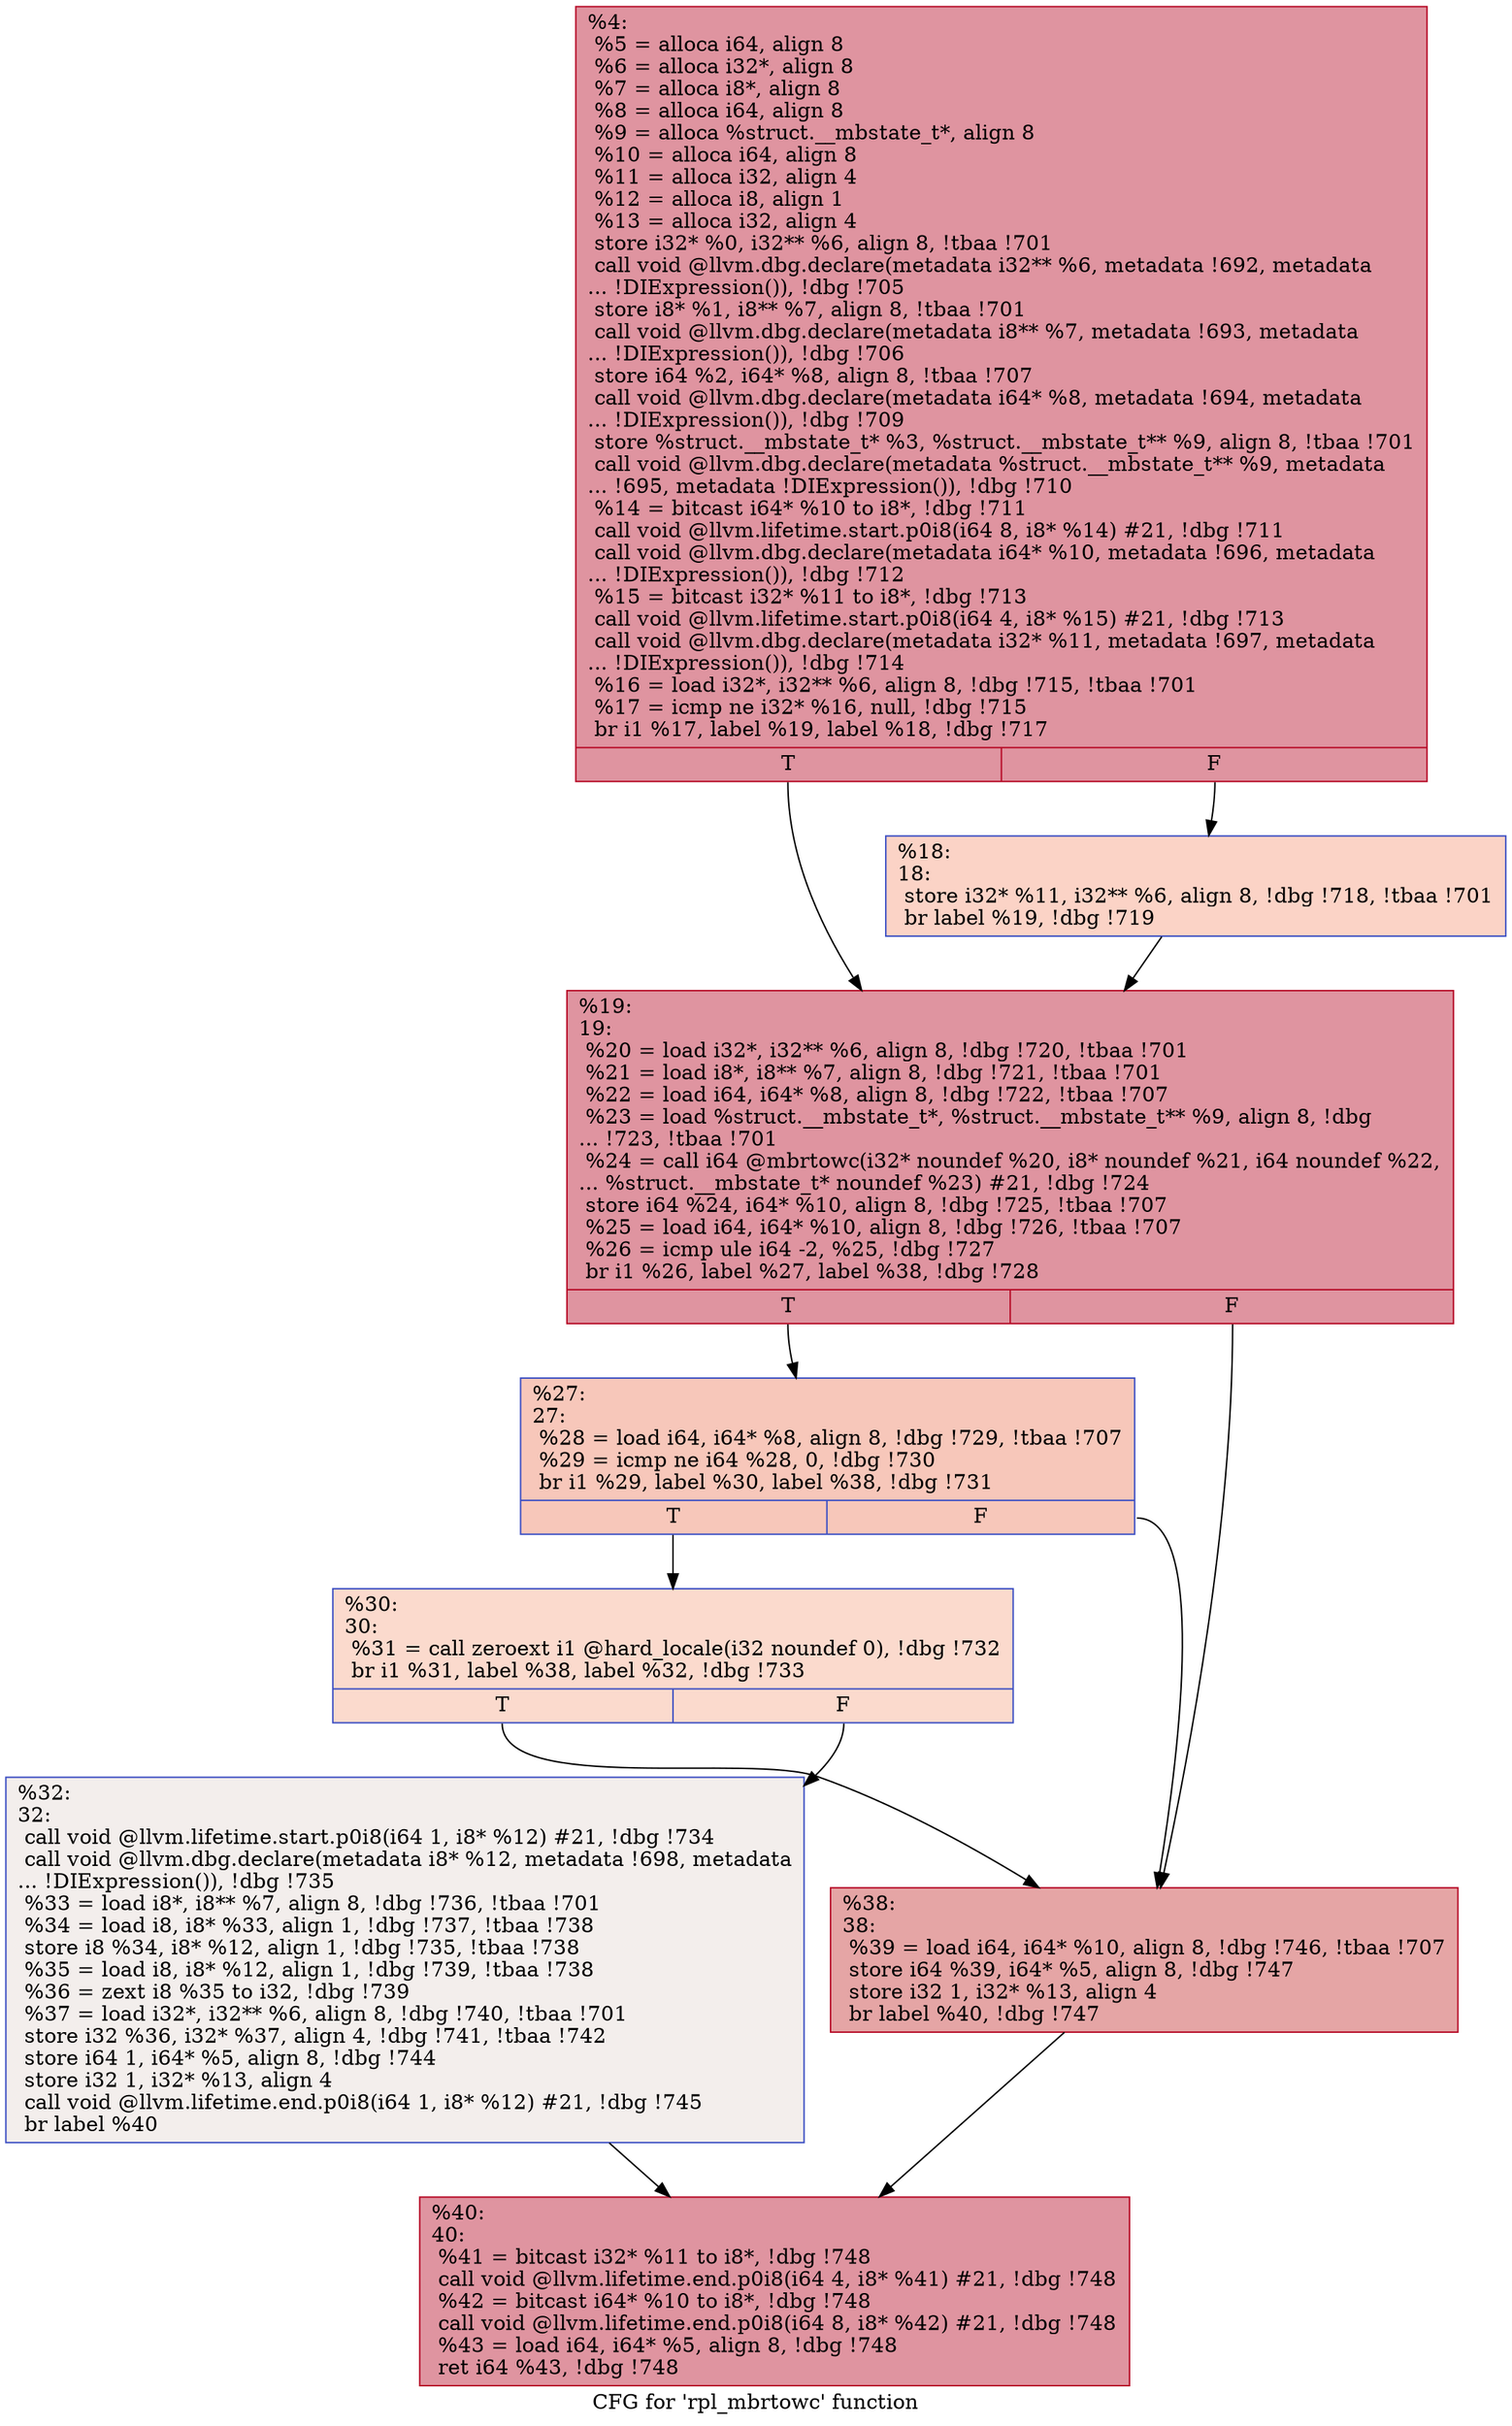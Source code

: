 digraph "CFG for 'rpl_mbrtowc' function" {
	label="CFG for 'rpl_mbrtowc' function";

	Node0x21bb290 [shape=record,color="#b70d28ff", style=filled, fillcolor="#b70d2870",label="{%4:\l  %5 = alloca i64, align 8\l  %6 = alloca i32*, align 8\l  %7 = alloca i8*, align 8\l  %8 = alloca i64, align 8\l  %9 = alloca %struct.__mbstate_t*, align 8\l  %10 = alloca i64, align 8\l  %11 = alloca i32, align 4\l  %12 = alloca i8, align 1\l  %13 = alloca i32, align 4\l  store i32* %0, i32** %6, align 8, !tbaa !701\l  call void @llvm.dbg.declare(metadata i32** %6, metadata !692, metadata\l... !DIExpression()), !dbg !705\l  store i8* %1, i8** %7, align 8, !tbaa !701\l  call void @llvm.dbg.declare(metadata i8** %7, metadata !693, metadata\l... !DIExpression()), !dbg !706\l  store i64 %2, i64* %8, align 8, !tbaa !707\l  call void @llvm.dbg.declare(metadata i64* %8, metadata !694, metadata\l... !DIExpression()), !dbg !709\l  store %struct.__mbstate_t* %3, %struct.__mbstate_t** %9, align 8, !tbaa !701\l  call void @llvm.dbg.declare(metadata %struct.__mbstate_t** %9, metadata\l... !695, metadata !DIExpression()), !dbg !710\l  %14 = bitcast i64* %10 to i8*, !dbg !711\l  call void @llvm.lifetime.start.p0i8(i64 8, i8* %14) #21, !dbg !711\l  call void @llvm.dbg.declare(metadata i64* %10, metadata !696, metadata\l... !DIExpression()), !dbg !712\l  %15 = bitcast i32* %11 to i8*, !dbg !713\l  call void @llvm.lifetime.start.p0i8(i64 4, i8* %15) #21, !dbg !713\l  call void @llvm.dbg.declare(metadata i32* %11, metadata !697, metadata\l... !DIExpression()), !dbg !714\l  %16 = load i32*, i32** %6, align 8, !dbg !715, !tbaa !701\l  %17 = icmp ne i32* %16, null, !dbg !715\l  br i1 %17, label %19, label %18, !dbg !717\l|{<s0>T|<s1>F}}"];
	Node0x21bb290:s0 -> Node0x21bb330;
	Node0x21bb290:s1 -> Node0x21bb2e0;
	Node0x21bb2e0 [shape=record,color="#3d50c3ff", style=filled, fillcolor="#f59c7d70",label="{%18:\l18:                                               \l  store i32* %11, i32** %6, align 8, !dbg !718, !tbaa !701\l  br label %19, !dbg !719\l}"];
	Node0x21bb2e0 -> Node0x21bb330;
	Node0x21bb330 [shape=record,color="#b70d28ff", style=filled, fillcolor="#b70d2870",label="{%19:\l19:                                               \l  %20 = load i32*, i32** %6, align 8, !dbg !720, !tbaa !701\l  %21 = load i8*, i8** %7, align 8, !dbg !721, !tbaa !701\l  %22 = load i64, i64* %8, align 8, !dbg !722, !tbaa !707\l  %23 = load %struct.__mbstate_t*, %struct.__mbstate_t** %9, align 8, !dbg\l... !723, !tbaa !701\l  %24 = call i64 @mbrtowc(i32* noundef %20, i8* noundef %21, i64 noundef %22,\l... %struct.__mbstate_t* noundef %23) #21, !dbg !724\l  store i64 %24, i64* %10, align 8, !dbg !725, !tbaa !707\l  %25 = load i64, i64* %10, align 8, !dbg !726, !tbaa !707\l  %26 = icmp ule i64 -2, %25, !dbg !727\l  br i1 %26, label %27, label %38, !dbg !728\l|{<s0>T|<s1>F}}"];
	Node0x21bb330:s0 -> Node0x21bb380;
	Node0x21bb330:s1 -> Node0x21da300;
	Node0x21bb380 [shape=record,color="#3d50c3ff", style=filled, fillcolor="#ec7f6370",label="{%27:\l27:                                               \l  %28 = load i64, i64* %8, align 8, !dbg !729, !tbaa !707\l  %29 = icmp ne i64 %28, 0, !dbg !730\l  br i1 %29, label %30, label %38, !dbg !731\l|{<s0>T|<s1>F}}"];
	Node0x21bb380:s0 -> Node0x21da260;
	Node0x21bb380:s1 -> Node0x21da300;
	Node0x21da260 [shape=record,color="#3d50c3ff", style=filled, fillcolor="#f7ac8e70",label="{%30:\l30:                                               \l  %31 = call zeroext i1 @hard_locale(i32 noundef 0), !dbg !732\l  br i1 %31, label %38, label %32, !dbg !733\l|{<s0>T|<s1>F}}"];
	Node0x21da260:s0 -> Node0x21da300;
	Node0x21da260:s1 -> Node0x21da2b0;
	Node0x21da2b0 [shape=record,color="#3d50c3ff", style=filled, fillcolor="#e3d9d370",label="{%32:\l32:                                               \l  call void @llvm.lifetime.start.p0i8(i64 1, i8* %12) #21, !dbg !734\l  call void @llvm.dbg.declare(metadata i8* %12, metadata !698, metadata\l... !DIExpression()), !dbg !735\l  %33 = load i8*, i8** %7, align 8, !dbg !736, !tbaa !701\l  %34 = load i8, i8* %33, align 1, !dbg !737, !tbaa !738\l  store i8 %34, i8* %12, align 1, !dbg !735, !tbaa !738\l  %35 = load i8, i8* %12, align 1, !dbg !739, !tbaa !738\l  %36 = zext i8 %35 to i32, !dbg !739\l  %37 = load i32*, i32** %6, align 8, !dbg !740, !tbaa !701\l  store i32 %36, i32* %37, align 4, !dbg !741, !tbaa !742\l  store i64 1, i64* %5, align 8, !dbg !744\l  store i32 1, i32* %13, align 4\l  call void @llvm.lifetime.end.p0i8(i64 1, i8* %12) #21, !dbg !745\l  br label %40\l}"];
	Node0x21da2b0 -> Node0x21da350;
	Node0x21da300 [shape=record,color="#b70d28ff", style=filled, fillcolor="#c5333470",label="{%38:\l38:                                               \l  %39 = load i64, i64* %10, align 8, !dbg !746, !tbaa !707\l  store i64 %39, i64* %5, align 8, !dbg !747\l  store i32 1, i32* %13, align 4\l  br label %40, !dbg !747\l}"];
	Node0x21da300 -> Node0x21da350;
	Node0x21da350 [shape=record,color="#b70d28ff", style=filled, fillcolor="#b70d2870",label="{%40:\l40:                                               \l  %41 = bitcast i32* %11 to i8*, !dbg !748\l  call void @llvm.lifetime.end.p0i8(i64 4, i8* %41) #21, !dbg !748\l  %42 = bitcast i64* %10 to i8*, !dbg !748\l  call void @llvm.lifetime.end.p0i8(i64 8, i8* %42) #21, !dbg !748\l  %43 = load i64, i64* %5, align 8, !dbg !748\l  ret i64 %43, !dbg !748\l}"];
}
